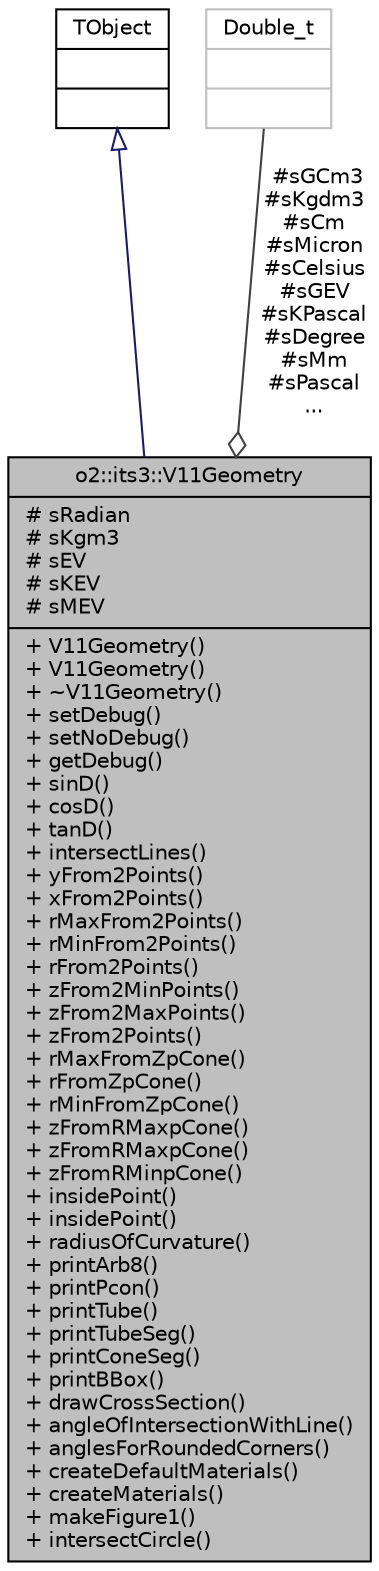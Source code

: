 digraph "o2::its3::V11Geometry"
{
 // INTERACTIVE_SVG=YES
  bgcolor="transparent";
  edge [fontname="Helvetica",fontsize="10",labelfontname="Helvetica",labelfontsize="10"];
  node [fontname="Helvetica",fontsize="10",shape=record];
  Node5 [label="{o2::its3::V11Geometry\n|# sRadian\l# sKgm3\l# sEV\l# sKEV\l# sMEV\l|+ V11Geometry()\l+ V11Geometry()\l+ ~V11Geometry()\l+ setDebug()\l+ setNoDebug()\l+ getDebug()\l+ sinD()\l+ cosD()\l+ tanD()\l+ intersectLines()\l+ yFrom2Points()\l+ xFrom2Points()\l+ rMaxFrom2Points()\l+ rMinFrom2Points()\l+ rFrom2Points()\l+ zFrom2MinPoints()\l+ zFrom2MaxPoints()\l+ zFrom2Points()\l+ rMaxFromZpCone()\l+ rFromZpCone()\l+ rMinFromZpCone()\l+ zFromRMaxpCone()\l+ zFromRMaxpCone()\l+ zFromRMinpCone()\l+ insidePoint()\l+ insidePoint()\l+ radiusOfCurvature()\l+ printArb8()\l+ printPcon()\l+ printTube()\l+ printTubeSeg()\l+ printConeSeg()\l+ printBBox()\l+ drawCrossSection()\l+ angleOfIntersectionWithLine()\l+ anglesForRoundedCorners()\l+ createDefaultMaterials()\l+ createMaterials()\l+ makeFigure1()\l+ intersectCircle()\l}",height=0.2,width=0.4,color="black", fillcolor="grey75", style="filled", fontcolor="black"];
  Node6 -> Node5 [dir="back",color="midnightblue",fontsize="10",style="solid",arrowtail="onormal",fontname="Helvetica"];
  Node6 [label="{TObject\n||}",height=0.2,width=0.4,color="black",URL="$d5/d0f/classTObject.html"];
  Node7 -> Node5 [color="grey25",fontsize="10",style="solid",label=" #sGCm3\n#sKgdm3\n#sCm\n#sMicron\n#sCelsius\n#sGEV\n#sKPascal\n#sDegree\n#sMm\n#sPascal\n..." ,arrowhead="odiamond",fontname="Helvetica"];
  Node7 [label="{Double_t\n||}",height=0.2,width=0.4,color="grey75"];
}
